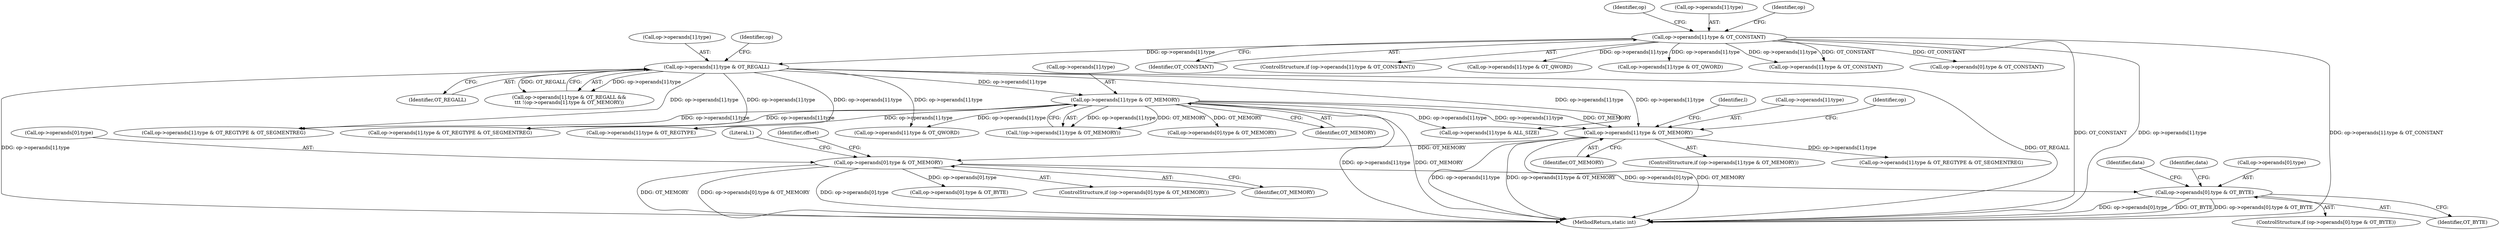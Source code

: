 digraph "0_radare2_f17bfd9f1da05f30f23a4dd05e9d2363e1406948@pointer" {
"1002066" [label="(Call,op->operands[0].type & OT_BYTE)"];
"1001999" [label="(Call,op->operands[0].type & OT_MEMORY)"];
"1001988" [label="(Call,op->operands[1].type & OT_MEMORY)"];
"1001264" [label="(Call,op->operands[1].type & OT_MEMORY)"];
"1001254" [label="(Call,op->operands[1].type & OT_REGALL)"];
"1000132" [label="(Call,op->operands[1].type & OT_CONSTANT)"];
"1002255" [label="(Call,op->operands[1].type & OT_REGTYPE & OT_SEGMENTREG)"];
"1001275" [label="(Call,op->operands[0].type & OT_CONSTANT)"];
"1001998" [label="(ControlStructure,if (op->operands[0].type & OT_MEMORY))"];
"1003216" [label="(MethodReturn,static int)"];
"1002000" [label="(Call,op->operands[0].type)"];
"1002086" [label="(Identifier,data)"];
"1001301" [label="(Call,op->operands[1].type & OT_REGTYPE & OT_SEGMENTREG)"];
"1002066" [label="(Call,op->operands[0].type & OT_BYTE)"];
"1001255" [label="(Call,op->operands[1].type)"];
"1001999" [label="(Call,op->operands[0].type & OT_MEMORY)"];
"1003215" [label="(Identifier,l)"];
"1001676" [label="(Call,op->operands[0].type & OT_MEMORY)"];
"1001528" [label="(Call,op->operands[1].type & OT_REGTYPE & OT_SEGMENTREG)"];
"1001265" [label="(Call,op->operands[1].type)"];
"1001262" [label="(Identifier,OT_REGALL)"];
"1002074" [label="(Identifier,OT_BYTE)"];
"1001272" [label="(Identifier,OT_MEMORY)"];
"1000140" [label="(Identifier,OT_CONSTANT)"];
"1002078" [label="(Identifier,data)"];
"1002007" [label="(Identifier,OT_MEMORY)"];
"1002013" [label="(Identifier,offset)"];
"1000147" [label="(Identifier,op)"];
"1001253" [label="(Call,op->operands[1].type & OT_REGALL &&\n\t\t\t !(op->operands[1].type & OT_MEMORY))"];
"1001254" [label="(Call,op->operands[1].type & OT_REGALL)"];
"1002067" [label="(Call,op->operands[0].type)"];
"1000133" [label="(Call,op->operands[1].type)"];
"1000131" [label="(ControlStructure,if (op->operands[1].type & OT_CONSTANT))"];
"1001996" [label="(Identifier,OT_MEMORY)"];
"1001264" [label="(Call,op->operands[1].type & OT_MEMORY)"];
"1002011" [label="(Literal,1)"];
"1001263" [label="(Call,!(op->operands[1].type & OT_MEMORY))"];
"1001989" [label="(Call,op->operands[1].type)"];
"1001987" [label="(ControlStructure,if (op->operands[1].type & OT_MEMORY))"];
"1002065" [label="(ControlStructure,if (op->operands[0].type & OT_BYTE))"];
"1000226" [label="(Call,op->operands[1].type & OT_QWORD)"];
"1002003" [label="(Identifier,op)"];
"1001988" [label="(Call,op->operands[1].type & OT_MEMORY)"];
"1000132" [label="(Call,op->operands[1].type & OT_CONSTANT)"];
"1001258" [label="(Identifier,op)"];
"1000361" [label="(Call,op->operands[1].type & OT_QWORD)"];
"1001327" [label="(Call,op->operands[1].type & OT_REGTYPE)"];
"1001394" [label="(Call,op->operands[1].type & OT_QWORD)"];
"1001349" [label="(Call,op->operands[1].type & ALL_SIZE)"];
"1000239" [label="(Call,op->operands[1].type & OT_CONSTANT)"];
"1002163" [label="(Call,op->operands[0].type & OT_BYTE)"];
"1001268" [label="(Identifier,op)"];
"1002066" -> "1002065"  [label="AST: "];
"1002066" -> "1002074"  [label="CFG: "];
"1002067" -> "1002066"  [label="AST: "];
"1002074" -> "1002066"  [label="AST: "];
"1002078" -> "1002066"  [label="CFG: "];
"1002086" -> "1002066"  [label="CFG: "];
"1002066" -> "1003216"  [label="DDG: op->operands[0].type"];
"1002066" -> "1003216"  [label="DDG: OT_BYTE"];
"1002066" -> "1003216"  [label="DDG: op->operands[0].type & OT_BYTE"];
"1001999" -> "1002066"  [label="DDG: op->operands[0].type"];
"1001999" -> "1001998"  [label="AST: "];
"1001999" -> "1002007"  [label="CFG: "];
"1002000" -> "1001999"  [label="AST: "];
"1002007" -> "1001999"  [label="AST: "];
"1002011" -> "1001999"  [label="CFG: "];
"1002013" -> "1001999"  [label="CFG: "];
"1001999" -> "1003216"  [label="DDG: OT_MEMORY"];
"1001999" -> "1003216"  [label="DDG: op->operands[0].type & OT_MEMORY"];
"1001999" -> "1003216"  [label="DDG: op->operands[0].type"];
"1001988" -> "1001999"  [label="DDG: OT_MEMORY"];
"1001999" -> "1002163"  [label="DDG: op->operands[0].type"];
"1001988" -> "1001987"  [label="AST: "];
"1001988" -> "1001996"  [label="CFG: "];
"1001989" -> "1001988"  [label="AST: "];
"1001996" -> "1001988"  [label="AST: "];
"1002003" -> "1001988"  [label="CFG: "];
"1003215" -> "1001988"  [label="CFG: "];
"1001988" -> "1003216"  [label="DDG: op->operands[1].type"];
"1001988" -> "1003216"  [label="DDG: op->operands[1].type & OT_MEMORY"];
"1001988" -> "1003216"  [label="DDG: OT_MEMORY"];
"1001264" -> "1001988"  [label="DDG: op->operands[1].type"];
"1001264" -> "1001988"  [label="DDG: OT_MEMORY"];
"1001254" -> "1001988"  [label="DDG: op->operands[1].type"];
"1001988" -> "1002255"  [label="DDG: op->operands[1].type"];
"1001264" -> "1001263"  [label="AST: "];
"1001264" -> "1001272"  [label="CFG: "];
"1001265" -> "1001264"  [label="AST: "];
"1001272" -> "1001264"  [label="AST: "];
"1001263" -> "1001264"  [label="CFG: "];
"1001264" -> "1003216"  [label="DDG: op->operands[1].type"];
"1001264" -> "1003216"  [label="DDG: OT_MEMORY"];
"1001264" -> "1001263"  [label="DDG: op->operands[1].type"];
"1001264" -> "1001263"  [label="DDG: OT_MEMORY"];
"1001254" -> "1001264"  [label="DDG: op->operands[1].type"];
"1001264" -> "1001301"  [label="DDG: op->operands[1].type"];
"1001264" -> "1001327"  [label="DDG: op->operands[1].type"];
"1001264" -> "1001349"  [label="DDG: op->operands[1].type"];
"1001264" -> "1001394"  [label="DDG: op->operands[1].type"];
"1001264" -> "1001528"  [label="DDG: op->operands[1].type"];
"1001264" -> "1001676"  [label="DDG: OT_MEMORY"];
"1001254" -> "1001253"  [label="AST: "];
"1001254" -> "1001262"  [label="CFG: "];
"1001255" -> "1001254"  [label="AST: "];
"1001262" -> "1001254"  [label="AST: "];
"1001268" -> "1001254"  [label="CFG: "];
"1001253" -> "1001254"  [label="CFG: "];
"1001254" -> "1003216"  [label="DDG: OT_REGALL"];
"1001254" -> "1003216"  [label="DDG: op->operands[1].type"];
"1001254" -> "1001253"  [label="DDG: op->operands[1].type"];
"1001254" -> "1001253"  [label="DDG: OT_REGALL"];
"1000132" -> "1001254"  [label="DDG: op->operands[1].type"];
"1001254" -> "1001301"  [label="DDG: op->operands[1].type"];
"1001254" -> "1001327"  [label="DDG: op->operands[1].type"];
"1001254" -> "1001349"  [label="DDG: op->operands[1].type"];
"1001254" -> "1001394"  [label="DDG: op->operands[1].type"];
"1001254" -> "1001528"  [label="DDG: op->operands[1].type"];
"1000132" -> "1000131"  [label="AST: "];
"1000132" -> "1000140"  [label="CFG: "];
"1000133" -> "1000132"  [label="AST: "];
"1000140" -> "1000132"  [label="AST: "];
"1000147" -> "1000132"  [label="CFG: "];
"1001258" -> "1000132"  [label="CFG: "];
"1000132" -> "1003216"  [label="DDG: op->operands[1].type & OT_CONSTANT"];
"1000132" -> "1003216"  [label="DDG: OT_CONSTANT"];
"1000132" -> "1003216"  [label="DDG: op->operands[1].type"];
"1000132" -> "1000226"  [label="DDG: op->operands[1].type"];
"1000132" -> "1000239"  [label="DDG: op->operands[1].type"];
"1000132" -> "1000239"  [label="DDG: OT_CONSTANT"];
"1000132" -> "1000361"  [label="DDG: op->operands[1].type"];
"1000132" -> "1001275"  [label="DDG: OT_CONSTANT"];
}
